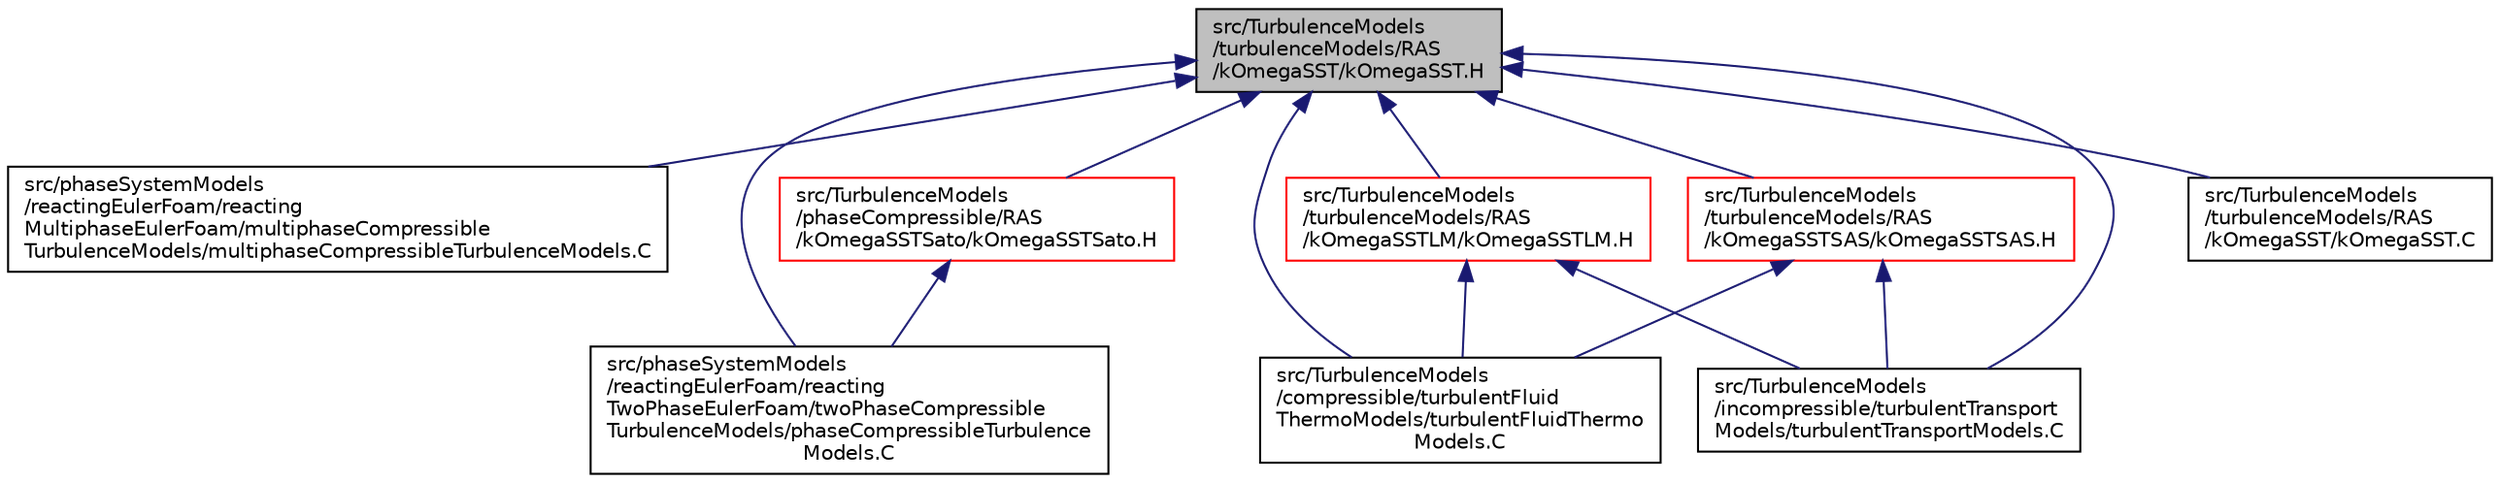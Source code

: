 digraph "src/TurbulenceModels/turbulenceModels/RAS/kOmegaSST/kOmegaSST.H"
{
  bgcolor="transparent";
  edge [fontname="Helvetica",fontsize="10",labelfontname="Helvetica",labelfontsize="10"];
  node [fontname="Helvetica",fontsize="10",shape=record];
  Node1 [label="src/TurbulenceModels\l/turbulenceModels/RAS\l/kOmegaSST/kOmegaSST.H",height=0.2,width=0.4,color="black", fillcolor="grey75", style="filled" fontcolor="black"];
  Node1 -> Node2 [dir="back",color="midnightblue",fontsize="10",style="solid",fontname="Helvetica"];
  Node2 [label="src/phaseSystemModels\l/reactingEulerFoam/reacting\lMultiphaseEulerFoam/multiphaseCompressible\lTurbulenceModels/multiphaseCompressibleTurbulenceModels.C",height=0.2,width=0.4,color="black",URL="$multiphaseCompressibleTurbulenceModels_8C.html"];
  Node1 -> Node3 [dir="back",color="midnightblue",fontsize="10",style="solid",fontname="Helvetica"];
  Node3 [label="src/phaseSystemModels\l/reactingEulerFoam/reacting\lTwoPhaseEulerFoam/twoPhaseCompressible\lTurbulenceModels/phaseCompressibleTurbulence\lModels.C",height=0.2,width=0.4,color="black",URL="$src_2phaseSystemModels_2reactingEulerFoam_2reactingTwoPhaseEulerFoam_2twoPhaseCompressibleTurbule9fdb0a58dd044d46cdce3a089a942f1.html"];
  Node1 -> Node4 [dir="back",color="midnightblue",fontsize="10",style="solid",fontname="Helvetica"];
  Node4 [label="src/TurbulenceModels\l/compressible/turbulentFluid\lThermoModels/turbulentFluidThermo\lModels.C",height=0.2,width=0.4,color="black",URL="$turbulentFluidThermoModels_8C.html"];
  Node1 -> Node5 [dir="back",color="midnightblue",fontsize="10",style="solid",fontname="Helvetica"];
  Node5 [label="src/TurbulenceModels\l/incompressible/turbulentTransport\lModels/turbulentTransportModels.C",height=0.2,width=0.4,color="black",URL="$turbulentTransportModels_8C.html"];
  Node1 -> Node6 [dir="back",color="midnightblue",fontsize="10",style="solid",fontname="Helvetica"];
  Node6 [label="src/TurbulenceModels\l/phaseCompressible/RAS\l/kOmegaSSTSato/kOmegaSSTSato.H",height=0.2,width=0.4,color="red",URL="$kOmegaSSTSato_8H.html"];
  Node6 -> Node3 [dir="back",color="midnightblue",fontsize="10",style="solid",fontname="Helvetica"];
  Node1 -> Node7 [dir="back",color="midnightblue",fontsize="10",style="solid",fontname="Helvetica"];
  Node7 [label="src/TurbulenceModels\l/turbulenceModels/RAS\l/kOmegaSST/kOmegaSST.C",height=0.2,width=0.4,color="black",URL="$TurbulenceModels_2turbulenceModels_2RAS_2kOmegaSST_2kOmegaSST_8C.html"];
  Node1 -> Node8 [dir="back",color="midnightblue",fontsize="10",style="solid",fontname="Helvetica"];
  Node8 [label="src/TurbulenceModels\l/turbulenceModels/RAS\l/kOmegaSSTLM/kOmegaSSTLM.H",height=0.2,width=0.4,color="red",URL="$kOmegaSSTLM_8H.html"];
  Node8 -> Node4 [dir="back",color="midnightblue",fontsize="10",style="solid",fontname="Helvetica"];
  Node8 -> Node5 [dir="back",color="midnightblue",fontsize="10",style="solid",fontname="Helvetica"];
  Node1 -> Node9 [dir="back",color="midnightblue",fontsize="10",style="solid",fontname="Helvetica"];
  Node9 [label="src/TurbulenceModels\l/turbulenceModels/RAS\l/kOmegaSSTSAS/kOmegaSSTSAS.H",height=0.2,width=0.4,color="red",URL="$kOmegaSSTSAS_8H.html"];
  Node9 -> Node4 [dir="back",color="midnightblue",fontsize="10",style="solid",fontname="Helvetica"];
  Node9 -> Node5 [dir="back",color="midnightblue",fontsize="10",style="solid",fontname="Helvetica"];
}
